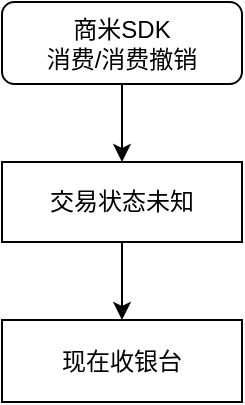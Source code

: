 <mxfile version="10.6.5" type="github"><diagram id="CPoy57sCCBhHCKjJW9B4" name="第 1 页"><mxGraphModel dx="918" dy="616" grid="1" gridSize="10" guides="1" tooltips="1" connect="1" arrows="1" fold="1" page="1" pageScale="1" pageWidth="827" pageHeight="1169" math="0" shadow="0"><root><mxCell id="0"/><mxCell id="1" parent="0"/><mxCell id="3zYSxuMRxYBTOR6IMlaC-3" style="edgeStyle=orthogonalEdgeStyle;rounded=0;orthogonalLoop=1;jettySize=auto;html=1;exitX=0.5;exitY=1;exitDx=0;exitDy=0;entryX=0.5;entryY=0;entryDx=0;entryDy=0;" edge="1" parent="1" source="3zYSxuMRxYBTOR6IMlaC-1" target="3zYSxuMRxYBTOR6IMlaC-2"><mxGeometry relative="1" as="geometry"/></mxCell><mxCell id="3zYSxuMRxYBTOR6IMlaC-1" value="商米SDK&lt;br&gt;消费/消费撤销&lt;br&gt;" style="rounded=1;whiteSpace=wrap;html=1;" vertex="1" parent="1"><mxGeometry x="280" y="40" width="120" height="41" as="geometry"/></mxCell><mxCell id="3zYSxuMRxYBTOR6IMlaC-5" style="edgeStyle=orthogonalEdgeStyle;rounded=0;orthogonalLoop=1;jettySize=auto;html=1;exitX=0.5;exitY=1;exitDx=0;exitDy=0;" edge="1" parent="1" source="3zYSxuMRxYBTOR6IMlaC-2" target="3zYSxuMRxYBTOR6IMlaC-4"><mxGeometry relative="1" as="geometry"/></mxCell><mxCell id="3zYSxuMRxYBTOR6IMlaC-2" value="&lt;span&gt;交易状态未知&lt;/span&gt;" style="rounded=0;whiteSpace=wrap;html=1;" vertex="1" parent="1"><mxGeometry x="280" y="120" width="120" height="40" as="geometry"/></mxCell><mxCell id="3zYSxuMRxYBTOR6IMlaC-4" value="现在收银台" style="rounded=0;whiteSpace=wrap;html=1;" vertex="1" parent="1"><mxGeometry x="280" y="199" width="120" height="41" as="geometry"/></mxCell></root></mxGraphModel></diagram></mxfile>